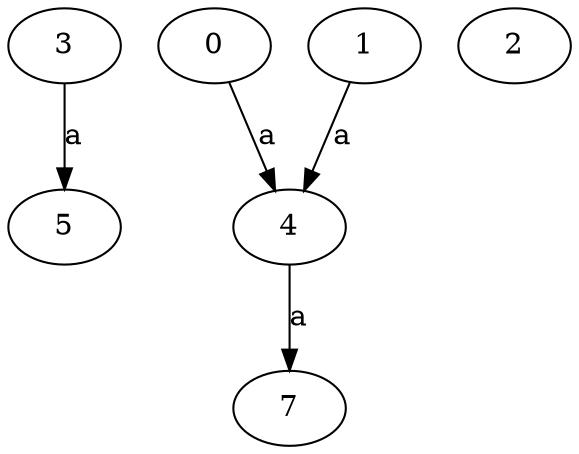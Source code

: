 strict digraph  {
3;
4;
5;
0;
1;
7;
2;
3 -> 5  [label=a];
4 -> 7  [label=a];
0 -> 4  [label=a];
1 -> 4  [label=a];
}
